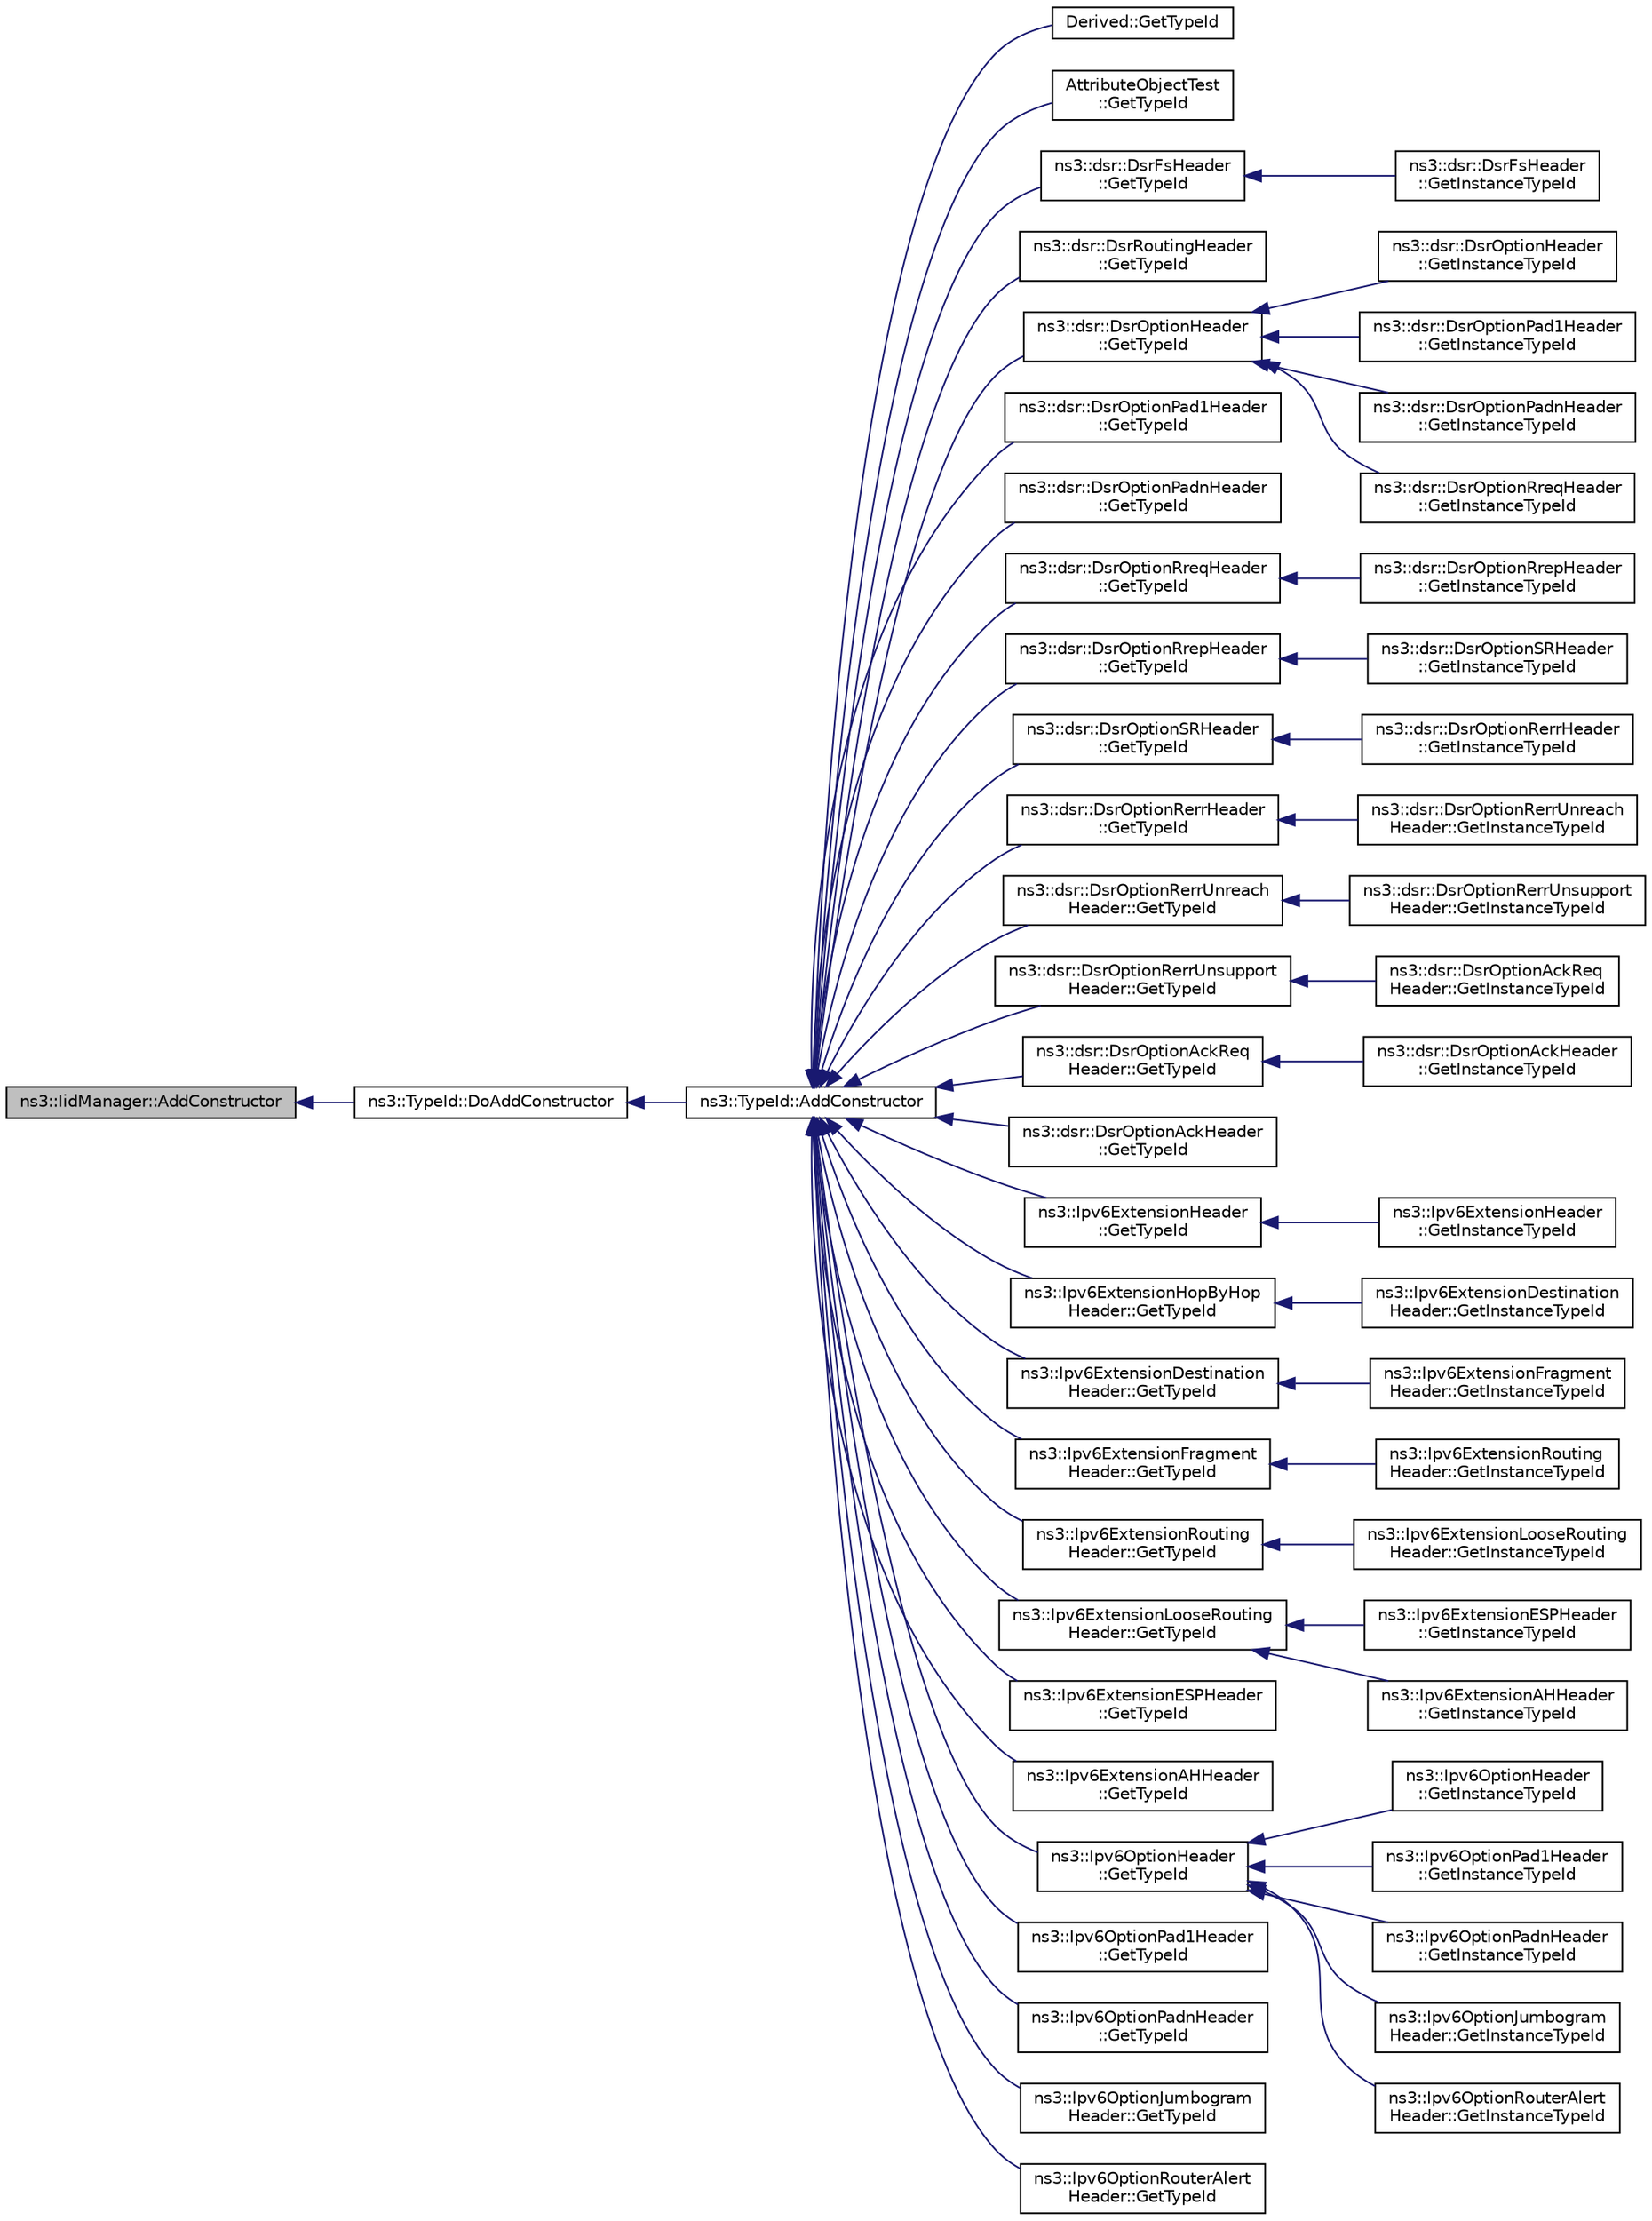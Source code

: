 digraph "ns3::IidManager::AddConstructor"
{
  edge [fontname="Helvetica",fontsize="10",labelfontname="Helvetica",labelfontsize="10"];
  node [fontname="Helvetica",fontsize="10",shape=record];
  rankdir="LR";
  Node1 [label="ns3::IidManager::AddConstructor",height=0.2,width=0.4,color="black", fillcolor="grey75", style="filled", fontcolor="black"];
  Node1 -> Node2 [dir="back",color="midnightblue",fontsize="10",style="solid"];
  Node2 [label="ns3::TypeId::DoAddConstructor",height=0.2,width=0.4,color="black", fillcolor="white", style="filled",URL="$d6/d11/classns3_1_1TypeId.html#aff073e36c2bf066811b30f6db69fe2ba"];
  Node2 -> Node3 [dir="back",color="midnightblue",fontsize="10",style="solid"];
  Node3 [label="ns3::TypeId::AddConstructor",height=0.2,width=0.4,color="black", fillcolor="white", style="filled",URL="$d6/d11/classns3_1_1TypeId.html#a06aaf693dc4dbe69b805d942c893ee64"];
  Node3 -> Node4 [dir="back",color="midnightblue",fontsize="10",style="solid"];
  Node4 [label="Derived::GetTypeId",height=0.2,width=0.4,color="black", fillcolor="white", style="filled",URL="$d1/da6/classDerived.html#afe7333b417b8622c0ce694d0951351d4"];
  Node3 -> Node5 [dir="back",color="midnightblue",fontsize="10",style="solid"];
  Node5 [label="AttributeObjectTest\l::GetTypeId",height=0.2,width=0.4,color="black", fillcolor="white", style="filled",URL="$d6/dae/classAttributeObjectTest.html#a1a3064dae19725ebd81d6da0a74e7021"];
  Node3 -> Node6 [dir="back",color="midnightblue",fontsize="10",style="solid"];
  Node6 [label="ns3::dsr::DsrFsHeader\l::GetTypeId",height=0.2,width=0.4,color="black", fillcolor="white", style="filled",URL="$dc/dc2/classns3_1_1dsr_1_1DsrFsHeader.html#a41685b2c53a6ee31b871d8cdde71d770",tooltip="Get the type identificator. "];
  Node6 -> Node7 [dir="back",color="midnightblue",fontsize="10",style="solid"];
  Node7 [label="ns3::dsr::DsrFsHeader\l::GetInstanceTypeId",height=0.2,width=0.4,color="black", fillcolor="white", style="filled",URL="$dc/dc2/classns3_1_1dsr_1_1DsrFsHeader.html#a2446e9dc01d1dd460c6d8d9d31337699",tooltip="Get the instance type ID. "];
  Node3 -> Node8 [dir="back",color="midnightblue",fontsize="10",style="solid"];
  Node8 [label="ns3::dsr::DsrRoutingHeader\l::GetTypeId",height=0.2,width=0.4,color="black", fillcolor="white", style="filled",URL="$dd/d47/classns3_1_1dsr_1_1DsrRoutingHeader.html#ad60c447ab87f4a20387a24e02cbd3ab8",tooltip="Get the type identificator. "];
  Node3 -> Node9 [dir="back",color="midnightblue",fontsize="10",style="solid"];
  Node9 [label="ns3::dsr::DsrOptionHeader\l::GetTypeId",height=0.2,width=0.4,color="black", fillcolor="white", style="filled",URL="$da/d3b/classns3_1_1dsr_1_1DsrOptionHeader.html#a0f26b04b9befb8c62ef3612cc8e5e13f",tooltip="Get the type identificator. "];
  Node9 -> Node10 [dir="back",color="midnightblue",fontsize="10",style="solid"];
  Node10 [label="ns3::dsr::DsrOptionHeader\l::GetInstanceTypeId",height=0.2,width=0.4,color="black", fillcolor="white", style="filled",URL="$da/d3b/classns3_1_1dsr_1_1DsrOptionHeader.html#a3ef331aa6a32b1a83d2b4bd4b4396e4a",tooltip="Get the instance type ID. "];
  Node9 -> Node11 [dir="back",color="midnightblue",fontsize="10",style="solid"];
  Node11 [label="ns3::dsr::DsrOptionPad1Header\l::GetInstanceTypeId",height=0.2,width=0.4,color="black", fillcolor="white", style="filled",URL="$d2/d3f/classns3_1_1dsr_1_1DsrOptionPad1Header.html#aad101395b77af8a8fa136b1784eafdc5",tooltip="Get the instance type ID. "];
  Node9 -> Node12 [dir="back",color="midnightblue",fontsize="10",style="solid"];
  Node12 [label="ns3::dsr::DsrOptionPadnHeader\l::GetInstanceTypeId",height=0.2,width=0.4,color="black", fillcolor="white", style="filled",URL="$df/df0/classns3_1_1dsr_1_1DsrOptionPadnHeader.html#a51651333da7d94b3c4b356bdaafabe71",tooltip="Get the instance type ID. "];
  Node9 -> Node13 [dir="back",color="midnightblue",fontsize="10",style="solid"];
  Node13 [label="ns3::dsr::DsrOptionRreqHeader\l::GetInstanceTypeId",height=0.2,width=0.4,color="black", fillcolor="white", style="filled",URL="$d9/d21/classns3_1_1dsr_1_1DsrOptionRreqHeader.html#af739d47393386c4e4fa8871ab2a8fec7",tooltip="Get the instance type ID. "];
  Node3 -> Node14 [dir="back",color="midnightblue",fontsize="10",style="solid"];
  Node14 [label="ns3::dsr::DsrOptionPad1Header\l::GetTypeId",height=0.2,width=0.4,color="black", fillcolor="white", style="filled",URL="$d2/d3f/classns3_1_1dsr_1_1DsrOptionPad1Header.html#ae64fc469a59ed3c051d02a6863a8d85e",tooltip="Get the type identificator. "];
  Node3 -> Node15 [dir="back",color="midnightblue",fontsize="10",style="solid"];
  Node15 [label="ns3::dsr::DsrOptionPadnHeader\l::GetTypeId",height=0.2,width=0.4,color="black", fillcolor="white", style="filled",URL="$df/df0/classns3_1_1dsr_1_1DsrOptionPadnHeader.html#ac5fd6f08d7f1657f460faf6cbb785f0b",tooltip="Get the type identificator. "];
  Node3 -> Node16 [dir="back",color="midnightblue",fontsize="10",style="solid"];
  Node16 [label="ns3::dsr::DsrOptionRreqHeader\l::GetTypeId",height=0.2,width=0.4,color="black", fillcolor="white", style="filled",URL="$d9/d21/classns3_1_1dsr_1_1DsrOptionRreqHeader.html#a0b2abe33e17f893637c0a11f9ace53d4",tooltip="Get the type identificator. "];
  Node16 -> Node17 [dir="back",color="midnightblue",fontsize="10",style="solid"];
  Node17 [label="ns3::dsr::DsrOptionRrepHeader\l::GetInstanceTypeId",height=0.2,width=0.4,color="black", fillcolor="white", style="filled",URL="$d8/d40/classns3_1_1dsr_1_1DsrOptionRrepHeader.html#a7d3c520ac2c655993d3d134f509ecb27",tooltip="Get the instance type ID. "];
  Node3 -> Node18 [dir="back",color="midnightblue",fontsize="10",style="solid"];
  Node18 [label="ns3::dsr::DsrOptionRrepHeader\l::GetTypeId",height=0.2,width=0.4,color="black", fillcolor="white", style="filled",URL="$d8/d40/classns3_1_1dsr_1_1DsrOptionRrepHeader.html#a6c4f0eca5676232447c9a788f731047b",tooltip="Get the type identificator. "];
  Node18 -> Node19 [dir="back",color="midnightblue",fontsize="10",style="solid"];
  Node19 [label="ns3::dsr::DsrOptionSRHeader\l::GetInstanceTypeId",height=0.2,width=0.4,color="black", fillcolor="white", style="filled",URL="$dc/d0a/classns3_1_1dsr_1_1DsrOptionSRHeader.html#a76b287d99651d76304b12391b33eff37",tooltip="Get the instance type ID. "];
  Node3 -> Node20 [dir="back",color="midnightblue",fontsize="10",style="solid"];
  Node20 [label="ns3::dsr::DsrOptionSRHeader\l::GetTypeId",height=0.2,width=0.4,color="black", fillcolor="white", style="filled",URL="$dc/d0a/classns3_1_1dsr_1_1DsrOptionSRHeader.html#a68bdae0c028a9e7d65aac26a4980a218",tooltip="Get the type identificator. "];
  Node20 -> Node21 [dir="back",color="midnightblue",fontsize="10",style="solid"];
  Node21 [label="ns3::dsr::DsrOptionRerrHeader\l::GetInstanceTypeId",height=0.2,width=0.4,color="black", fillcolor="white", style="filled",URL="$d6/d26/classns3_1_1dsr_1_1DsrOptionRerrHeader.html#a91a38a306a9907787e8760b836b24d78",tooltip="Get the instance type ID. "];
  Node3 -> Node22 [dir="back",color="midnightblue",fontsize="10",style="solid"];
  Node22 [label="ns3::dsr::DsrOptionRerrHeader\l::GetTypeId",height=0.2,width=0.4,color="black", fillcolor="white", style="filled",URL="$d6/d26/classns3_1_1dsr_1_1DsrOptionRerrHeader.html#a4db8302bbf1d74380397a6fe590a88d2",tooltip="Get the type identificator. "];
  Node22 -> Node23 [dir="back",color="midnightblue",fontsize="10",style="solid"];
  Node23 [label="ns3::dsr::DsrOptionRerrUnreach\lHeader::GetInstanceTypeId",height=0.2,width=0.4,color="black", fillcolor="white", style="filled",URL="$d0/d90/classns3_1_1dsr_1_1DsrOptionRerrUnreachHeader.html#a74c39277b2aec5256bc5374ecd4536a3",tooltip="Get the instance type ID. "];
  Node3 -> Node24 [dir="back",color="midnightblue",fontsize="10",style="solid"];
  Node24 [label="ns3::dsr::DsrOptionRerrUnreach\lHeader::GetTypeId",height=0.2,width=0.4,color="black", fillcolor="white", style="filled",URL="$d0/d90/classns3_1_1dsr_1_1DsrOptionRerrUnreachHeader.html#a0d84276887fd9481f3c45105c3abd2cb",tooltip="Get the type identificator. "];
  Node24 -> Node25 [dir="back",color="midnightblue",fontsize="10",style="solid"];
  Node25 [label="ns3::dsr::DsrOptionRerrUnsupport\lHeader::GetInstanceTypeId",height=0.2,width=0.4,color="black", fillcolor="white", style="filled",URL="$db/df8/classns3_1_1dsr_1_1DsrOptionRerrUnsupportHeader.html#ae0d3ab9f406e8b2673c6bd9e9eb5f948",tooltip="Get the instance type ID. "];
  Node3 -> Node26 [dir="back",color="midnightblue",fontsize="10",style="solid"];
  Node26 [label="ns3::dsr::DsrOptionRerrUnsupport\lHeader::GetTypeId",height=0.2,width=0.4,color="black", fillcolor="white", style="filled",URL="$db/df8/classns3_1_1dsr_1_1DsrOptionRerrUnsupportHeader.html#a1e089bbdfe6542928ea854e9a2f2e995",tooltip="Get the type identificator. "];
  Node26 -> Node27 [dir="back",color="midnightblue",fontsize="10",style="solid"];
  Node27 [label="ns3::dsr::DsrOptionAckReq\lHeader::GetInstanceTypeId",height=0.2,width=0.4,color="black", fillcolor="white", style="filled",URL="$de/de7/classns3_1_1dsr_1_1DsrOptionAckReqHeader.html#a1d47bae19cdacc821404b686fdf16125",tooltip="Get the instance type ID. "];
  Node3 -> Node28 [dir="back",color="midnightblue",fontsize="10",style="solid"];
  Node28 [label="ns3::dsr::DsrOptionAckReq\lHeader::GetTypeId",height=0.2,width=0.4,color="black", fillcolor="white", style="filled",URL="$de/de7/classns3_1_1dsr_1_1DsrOptionAckReqHeader.html#af5a3cdbef601051fae92e50919db3ba1",tooltip="Get the type identificator. "];
  Node28 -> Node29 [dir="back",color="midnightblue",fontsize="10",style="solid"];
  Node29 [label="ns3::dsr::DsrOptionAckHeader\l::GetInstanceTypeId",height=0.2,width=0.4,color="black", fillcolor="white", style="filled",URL="$db/d30/classns3_1_1dsr_1_1DsrOptionAckHeader.html#a70e991101abc98e52229efaebba19d82",tooltip="Get the instance type ID. "];
  Node3 -> Node30 [dir="back",color="midnightblue",fontsize="10",style="solid"];
  Node30 [label="ns3::dsr::DsrOptionAckHeader\l::GetTypeId",height=0.2,width=0.4,color="black", fillcolor="white", style="filled",URL="$db/d30/classns3_1_1dsr_1_1DsrOptionAckHeader.html#a3ee336c3e3545a02ef5569322907ca18",tooltip="Get the type identificator. "];
  Node3 -> Node31 [dir="back",color="midnightblue",fontsize="10",style="solid"];
  Node31 [label="ns3::Ipv6ExtensionHeader\l::GetTypeId",height=0.2,width=0.4,color="black", fillcolor="white", style="filled",URL="$d5/d0e/classns3_1_1Ipv6ExtensionHeader.html#a57740731923fd84128c1d63cbe3a1dba",tooltip="Get the type identificator. "];
  Node31 -> Node32 [dir="back",color="midnightblue",fontsize="10",style="solid"];
  Node32 [label="ns3::Ipv6ExtensionHeader\l::GetInstanceTypeId",height=0.2,width=0.4,color="black", fillcolor="white", style="filled",URL="$d5/d0e/classns3_1_1Ipv6ExtensionHeader.html#ab92a523ab61f9f3ef300b7eaed50bb9e",tooltip="Get the instance type ID. "];
  Node3 -> Node33 [dir="back",color="midnightblue",fontsize="10",style="solid"];
  Node33 [label="ns3::Ipv6ExtensionHopByHop\lHeader::GetTypeId",height=0.2,width=0.4,color="black", fillcolor="white", style="filled",URL="$d7/d39/classns3_1_1Ipv6ExtensionHopByHopHeader.html#a3b06232fde28ec872ad4028ea6de0a51",tooltip="Get the type identificator. "];
  Node33 -> Node34 [dir="back",color="midnightblue",fontsize="10",style="solid"];
  Node34 [label="ns3::Ipv6ExtensionDestination\lHeader::GetInstanceTypeId",height=0.2,width=0.4,color="black", fillcolor="white", style="filled",URL="$d6/d65/classns3_1_1Ipv6ExtensionDestinationHeader.html#abfb43d18b3af06a36325f44ea9afff17",tooltip="Get the instance type ID. "];
  Node3 -> Node35 [dir="back",color="midnightblue",fontsize="10",style="solid"];
  Node35 [label="ns3::Ipv6ExtensionDestination\lHeader::GetTypeId",height=0.2,width=0.4,color="black", fillcolor="white", style="filled",URL="$d6/d65/classns3_1_1Ipv6ExtensionDestinationHeader.html#aa3851ee4306da64b2a7c262eec480b1c",tooltip="Get the type identificator. "];
  Node35 -> Node36 [dir="back",color="midnightblue",fontsize="10",style="solid"];
  Node36 [label="ns3::Ipv6ExtensionFragment\lHeader::GetInstanceTypeId",height=0.2,width=0.4,color="black", fillcolor="white", style="filled",URL="$dc/dde/classns3_1_1Ipv6ExtensionFragmentHeader.html#a7e69b7a3654611687341b127568229d1",tooltip="Get the instance type ID. "];
  Node3 -> Node37 [dir="back",color="midnightblue",fontsize="10",style="solid"];
  Node37 [label="ns3::Ipv6ExtensionFragment\lHeader::GetTypeId",height=0.2,width=0.4,color="black", fillcolor="white", style="filled",URL="$dc/dde/classns3_1_1Ipv6ExtensionFragmentHeader.html#a229c964492b101b58a6885d5e4d61e4c",tooltip="Get the type identificator. "];
  Node37 -> Node38 [dir="back",color="midnightblue",fontsize="10",style="solid"];
  Node38 [label="ns3::Ipv6ExtensionRouting\lHeader::GetInstanceTypeId",height=0.2,width=0.4,color="black", fillcolor="white", style="filled",URL="$d6/d67/classns3_1_1Ipv6ExtensionRoutingHeader.html#aee7a1bca33ca281ddd71cb39a31cb4e2",tooltip="Get the instance type ID. "];
  Node3 -> Node39 [dir="back",color="midnightblue",fontsize="10",style="solid"];
  Node39 [label="ns3::Ipv6ExtensionRouting\lHeader::GetTypeId",height=0.2,width=0.4,color="black", fillcolor="white", style="filled",URL="$d6/d67/classns3_1_1Ipv6ExtensionRoutingHeader.html#a8104bc8366b0fbe851a3566302caf8dd",tooltip="Get the type identificator. "];
  Node39 -> Node40 [dir="back",color="midnightblue",fontsize="10",style="solid"];
  Node40 [label="ns3::Ipv6ExtensionLooseRouting\lHeader::GetInstanceTypeId",height=0.2,width=0.4,color="black", fillcolor="white", style="filled",URL="$d4/d09/classns3_1_1Ipv6ExtensionLooseRoutingHeader.html#ad5cfd00d113c1b6de51906f7cba115ed",tooltip="Get the instance type ID. "];
  Node3 -> Node41 [dir="back",color="midnightblue",fontsize="10",style="solid"];
  Node41 [label="ns3::Ipv6ExtensionLooseRouting\lHeader::GetTypeId",height=0.2,width=0.4,color="black", fillcolor="white", style="filled",URL="$d4/d09/classns3_1_1Ipv6ExtensionLooseRoutingHeader.html#a4a37db81dbe8e338f26571842a7b44f9",tooltip="Get the type identificator. "];
  Node41 -> Node42 [dir="back",color="midnightblue",fontsize="10",style="solid"];
  Node42 [label="ns3::Ipv6ExtensionESPHeader\l::GetInstanceTypeId",height=0.2,width=0.4,color="black", fillcolor="white", style="filled",URL="$d6/dae/classns3_1_1Ipv6ExtensionESPHeader.html#abaca91af68a4c3a6bae6ec12899d03b0",tooltip="Get the instance type ID. "];
  Node41 -> Node43 [dir="back",color="midnightblue",fontsize="10",style="solid"];
  Node43 [label="ns3::Ipv6ExtensionAHHeader\l::GetInstanceTypeId",height=0.2,width=0.4,color="black", fillcolor="white", style="filled",URL="$dc/d8a/classns3_1_1Ipv6ExtensionAHHeader.html#a692f5fa94abc2d9ce79df3446c0229e0",tooltip="Get the instance type ID. "];
  Node3 -> Node44 [dir="back",color="midnightblue",fontsize="10",style="solid"];
  Node44 [label="ns3::Ipv6ExtensionESPHeader\l::GetTypeId",height=0.2,width=0.4,color="black", fillcolor="white", style="filled",URL="$d6/dae/classns3_1_1Ipv6ExtensionESPHeader.html#a08a0f4456258f3e9426c85062b317438",tooltip="Get the type identificator. "];
  Node3 -> Node45 [dir="back",color="midnightblue",fontsize="10",style="solid"];
  Node45 [label="ns3::Ipv6ExtensionAHHeader\l::GetTypeId",height=0.2,width=0.4,color="black", fillcolor="white", style="filled",URL="$dc/d8a/classns3_1_1Ipv6ExtensionAHHeader.html#aaff25b518a7d0d7cf1d356ab6c26367e",tooltip="Get the type identificator. "];
  Node3 -> Node46 [dir="back",color="midnightblue",fontsize="10",style="solid"];
  Node46 [label="ns3::Ipv6OptionHeader\l::GetTypeId",height=0.2,width=0.4,color="black", fillcolor="white", style="filled",URL="$de/d13/classns3_1_1Ipv6OptionHeader.html#a91eb29f4ee452af3027c558ad25714ed",tooltip="Get the type identificator. "];
  Node46 -> Node47 [dir="back",color="midnightblue",fontsize="10",style="solid"];
  Node47 [label="ns3::Ipv6OptionHeader\l::GetInstanceTypeId",height=0.2,width=0.4,color="black", fillcolor="white", style="filled",URL="$de/d13/classns3_1_1Ipv6OptionHeader.html#a6665d66b92cc7c5791d87380f4320853",tooltip="Get the instance type ID. "];
  Node46 -> Node48 [dir="back",color="midnightblue",fontsize="10",style="solid"];
  Node48 [label="ns3::Ipv6OptionPad1Header\l::GetInstanceTypeId",height=0.2,width=0.4,color="black", fillcolor="white", style="filled",URL="$d1/dbf/classns3_1_1Ipv6OptionPad1Header.html#a246b0396ae690ab19f0f3dc6dc38612f",tooltip="Get the instance type ID. "];
  Node46 -> Node49 [dir="back",color="midnightblue",fontsize="10",style="solid"];
  Node49 [label="ns3::Ipv6OptionPadnHeader\l::GetInstanceTypeId",height=0.2,width=0.4,color="black", fillcolor="white", style="filled",URL="$dd/d2f/classns3_1_1Ipv6OptionPadnHeader.html#a9fe08e6f1dcc0890dff484a459918149",tooltip="Get the instance type ID. "];
  Node46 -> Node50 [dir="back",color="midnightblue",fontsize="10",style="solid"];
  Node50 [label="ns3::Ipv6OptionJumbogram\lHeader::GetInstanceTypeId",height=0.2,width=0.4,color="black", fillcolor="white", style="filled",URL="$d0/db7/classns3_1_1Ipv6OptionJumbogramHeader.html#a6912561e4749b2fe8e6d8e80acfec9c7",tooltip="Get the instance type ID. "];
  Node46 -> Node51 [dir="back",color="midnightblue",fontsize="10",style="solid"];
  Node51 [label="ns3::Ipv6OptionRouterAlert\lHeader::GetInstanceTypeId",height=0.2,width=0.4,color="black", fillcolor="white", style="filled",URL="$d2/da8/classns3_1_1Ipv6OptionRouterAlertHeader.html#a62fade9361f43e4434b367f7cb6ecc23",tooltip="Get the instance type ID. "];
  Node3 -> Node52 [dir="back",color="midnightblue",fontsize="10",style="solid"];
  Node52 [label="ns3::Ipv6OptionPad1Header\l::GetTypeId",height=0.2,width=0.4,color="black", fillcolor="white", style="filled",URL="$d1/dbf/classns3_1_1Ipv6OptionPad1Header.html#ab173b341cc13267b52588a9361fe82a4",tooltip="Get the type identificator. "];
  Node3 -> Node53 [dir="back",color="midnightblue",fontsize="10",style="solid"];
  Node53 [label="ns3::Ipv6OptionPadnHeader\l::GetTypeId",height=0.2,width=0.4,color="black", fillcolor="white", style="filled",URL="$dd/d2f/classns3_1_1Ipv6OptionPadnHeader.html#a051a851dfb9c1b5fe91827b58bf1d5ce",tooltip="Get the type identificator. "];
  Node3 -> Node54 [dir="back",color="midnightblue",fontsize="10",style="solid"];
  Node54 [label="ns3::Ipv6OptionJumbogram\lHeader::GetTypeId",height=0.2,width=0.4,color="black", fillcolor="white", style="filled",URL="$d0/db7/classns3_1_1Ipv6OptionJumbogramHeader.html#a0c268ffc5eab33847a450494996c4779",tooltip="Get the type identificator. "];
  Node3 -> Node55 [dir="back",color="midnightblue",fontsize="10",style="solid"];
  Node55 [label="ns3::Ipv6OptionRouterAlert\lHeader::GetTypeId",height=0.2,width=0.4,color="black", fillcolor="white", style="filled",URL="$d2/da8/classns3_1_1Ipv6OptionRouterAlertHeader.html#a95d1fdf9a9fcfc855bad0a1eb6a92a76",tooltip="Get the type identificator. "];
}
